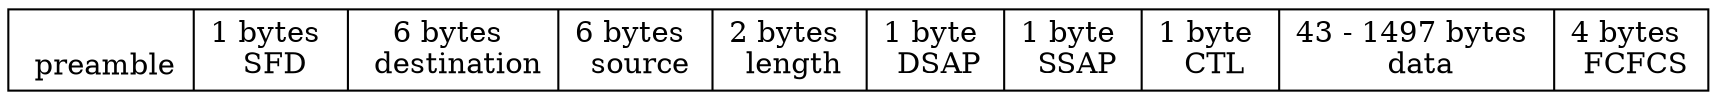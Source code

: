 digraph ethernet {
	struct_1 [shape=record, label="\n preamble | 1 bytes \n SFD | 6 bytes \n destination |  6 bytes \n source | 2 bytes \n length | 1 byte \n DSAP | 1 byte \n SSAP | 1 byte \n CTL | 43 - 1497 bytes \n data | 4 bytes \n FCFCS"]
}
